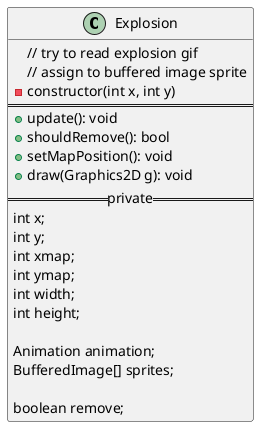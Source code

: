 @startuml
class Explosion {
// try to read explosion gif
// assign to buffered image sprite
- constructor(int x, int y)
==
+ update(): void
+ shouldRemove(): bool
+ setMapPosition(): void
+ draw(Graphics2D g): void
== private ==
int x;
int y;
int xmap;
int ymap;
int width;
int height;

Animation animation;
BufferedImage[] sprites;

boolean remove;
}

@enduml